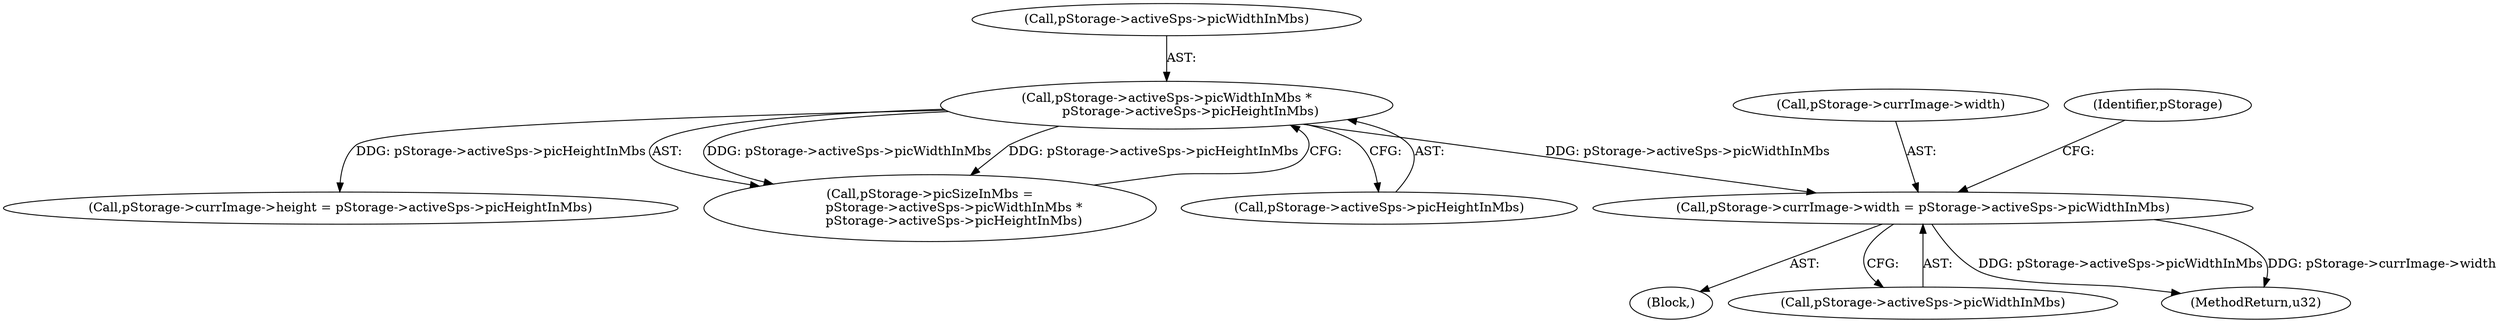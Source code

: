 digraph "0_Android_60547808ca4e9cfac50028c00c58a6ceb2319301@pointer" {
"1000227" [label="(Call,pStorage->currImage->width = pStorage->activeSps->picWidthInMbs)"];
"1000216" [label="(Call,pStorage->activeSps->picWidthInMbs *\n            pStorage->activeSps->picHeightInMbs)"];
"1000217" [label="(Call,pStorage->activeSps->picWidthInMbs)"];
"1000177" [label="(Block,)"];
"1000228" [label="(Call,pStorage->currImage->width)"];
"1000216" [label="(Call,pStorage->activeSps->picWidthInMbs *\n            pStorage->activeSps->picHeightInMbs)"];
"1000233" [label="(Call,pStorage->activeSps->picWidthInMbs)"];
"1000238" [label="(Call,pStorage->currImage->height = pStorage->activeSps->picHeightInMbs)"];
"1000241" [label="(Identifier,pStorage)"];
"1000227" [label="(Call,pStorage->currImage->width = pStorage->activeSps->picWidthInMbs)"];
"1000212" [label="(Call,pStorage->picSizeInMbs =\n            pStorage->activeSps->picWidthInMbs *\n            pStorage->activeSps->picHeightInMbs)"];
"1000222" [label="(Call,pStorage->activeSps->picHeightInMbs)"];
"1000533" [label="(MethodReturn,u32)"];
"1000227" -> "1000177"  [label="AST: "];
"1000227" -> "1000233"  [label="CFG: "];
"1000228" -> "1000227"  [label="AST: "];
"1000233" -> "1000227"  [label="AST: "];
"1000241" -> "1000227"  [label="CFG: "];
"1000227" -> "1000533"  [label="DDG: pStorage->activeSps->picWidthInMbs"];
"1000227" -> "1000533"  [label="DDG: pStorage->currImage->width"];
"1000216" -> "1000227"  [label="DDG: pStorage->activeSps->picWidthInMbs"];
"1000216" -> "1000212"  [label="AST: "];
"1000216" -> "1000222"  [label="CFG: "];
"1000217" -> "1000216"  [label="AST: "];
"1000222" -> "1000216"  [label="AST: "];
"1000212" -> "1000216"  [label="CFG: "];
"1000216" -> "1000212"  [label="DDG: pStorage->activeSps->picWidthInMbs"];
"1000216" -> "1000212"  [label="DDG: pStorage->activeSps->picHeightInMbs"];
"1000216" -> "1000238"  [label="DDG: pStorage->activeSps->picHeightInMbs"];
}
